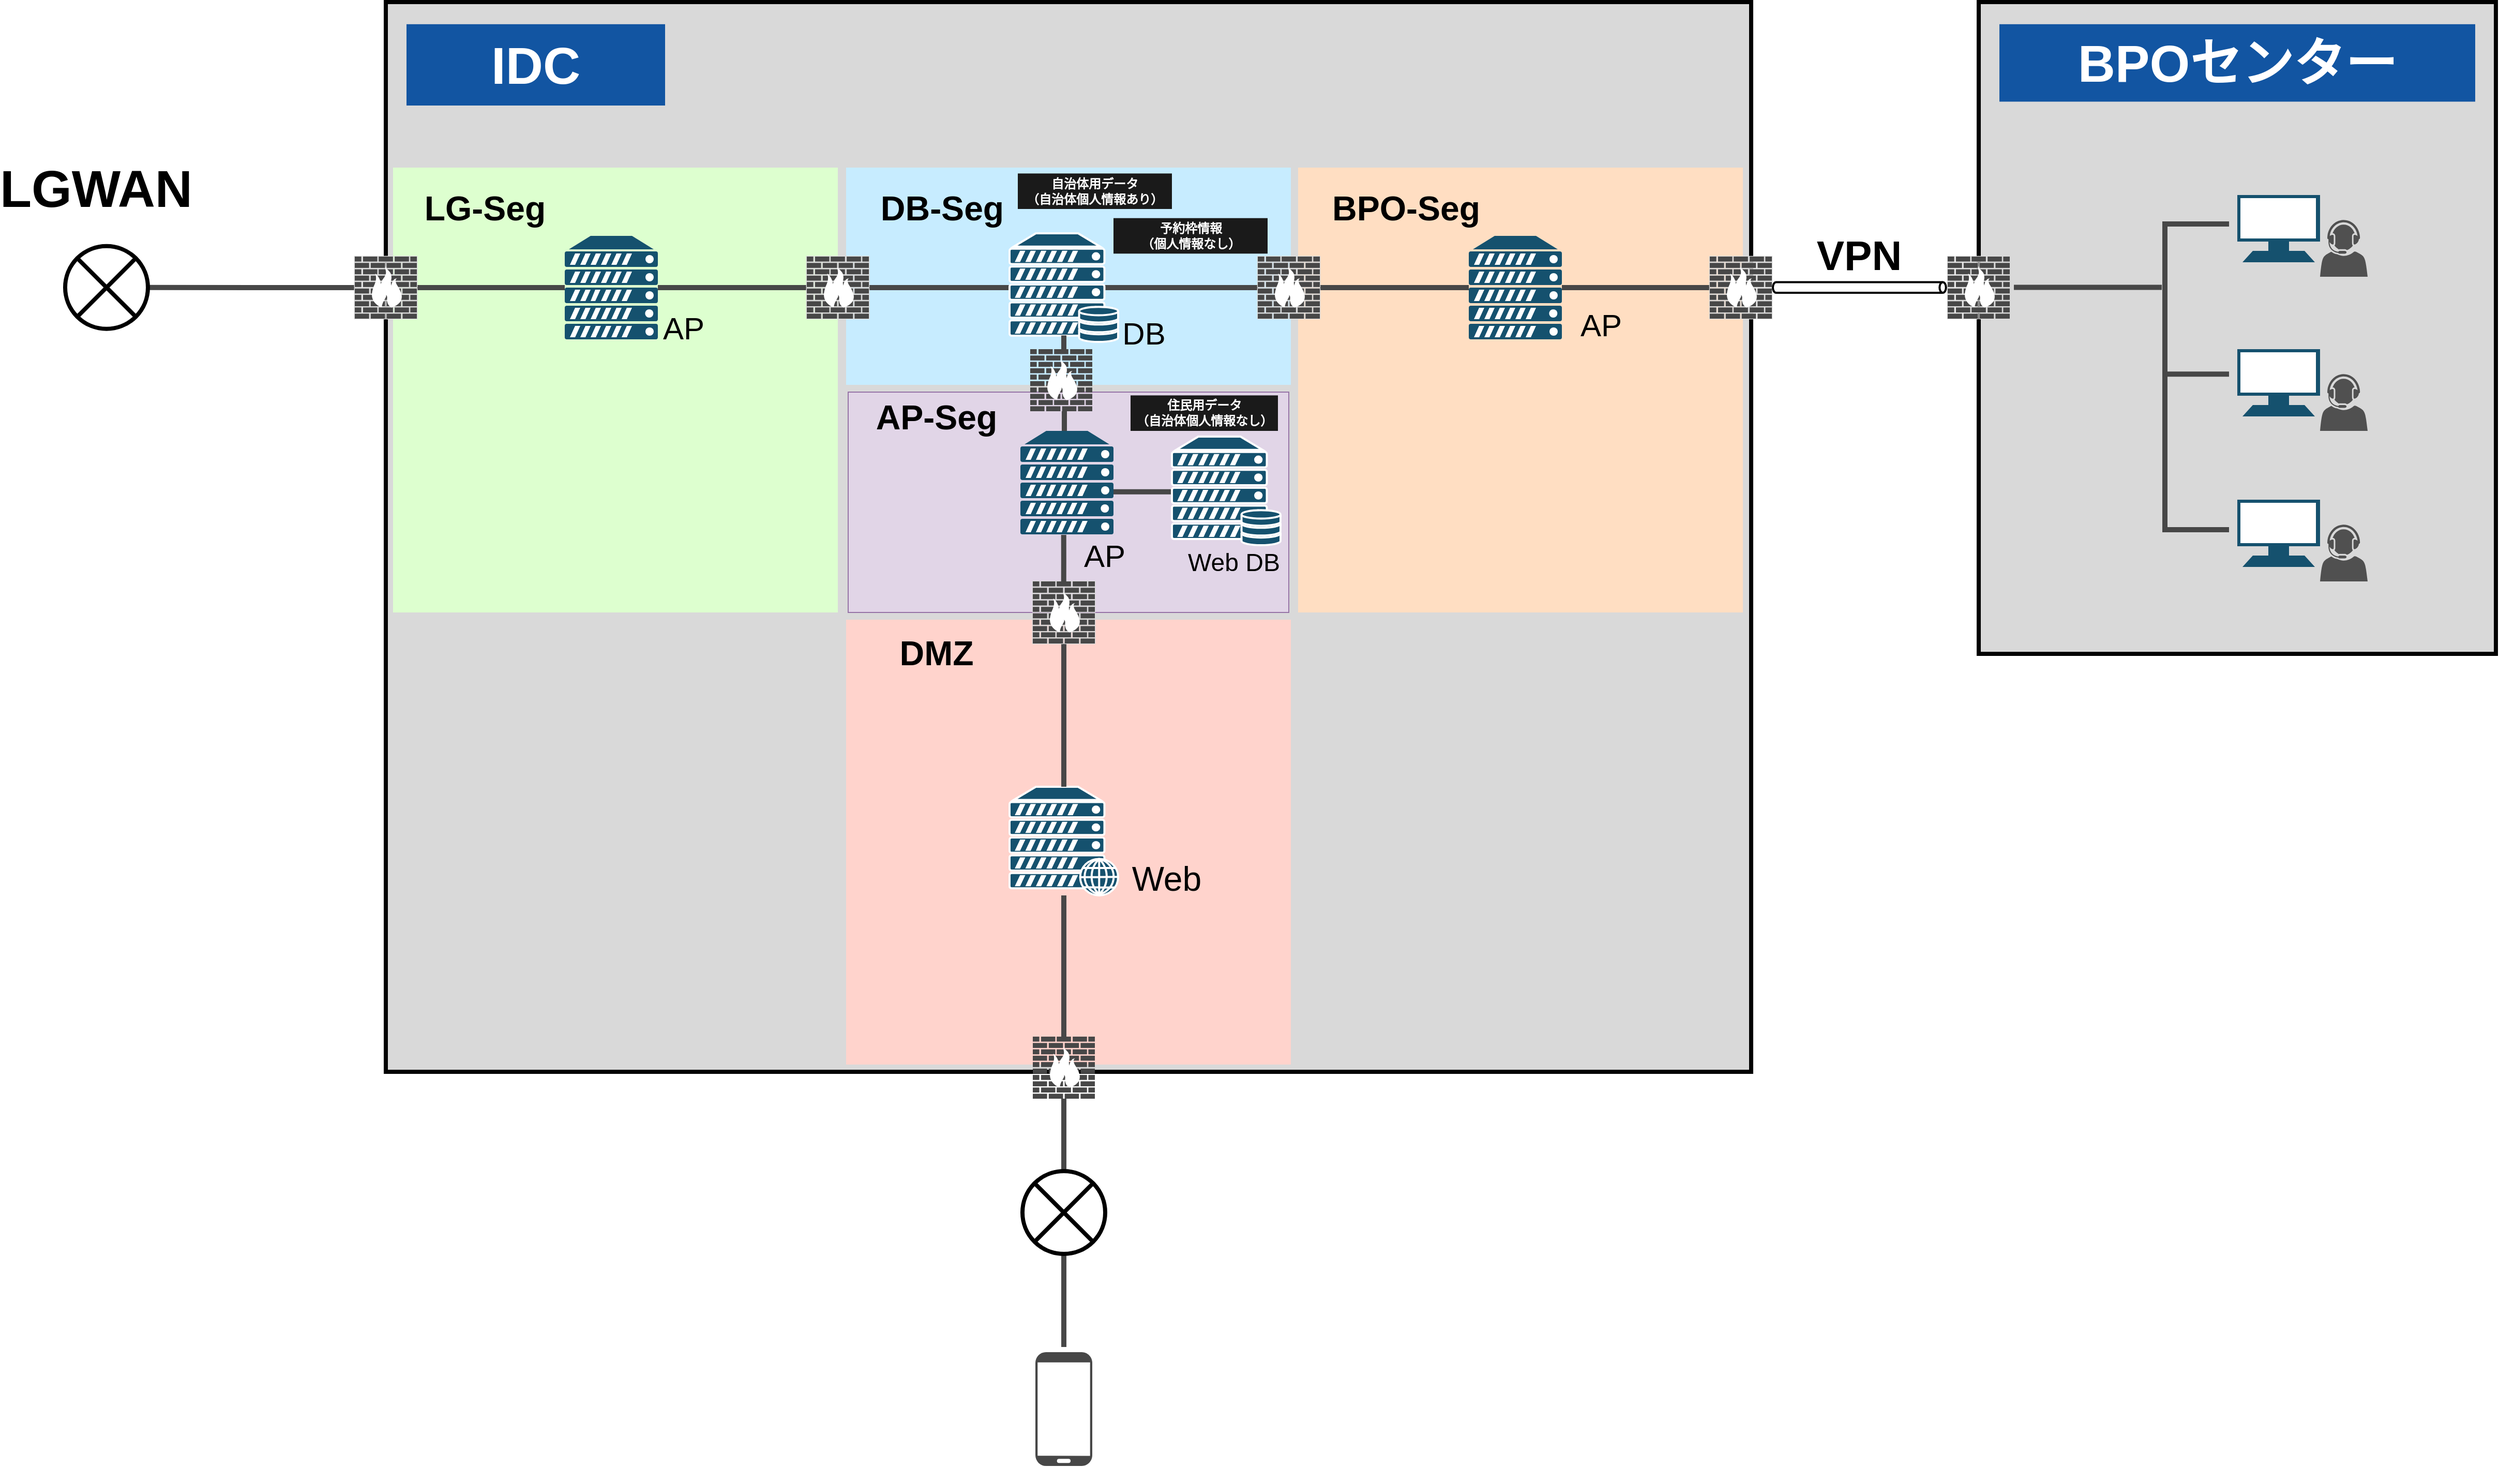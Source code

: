 <mxfile version="13.9.3" type="github">
  <diagram name="Page-1" id="e3a06f82-3646-2815-327d-82caf3d4e204">
    <mxGraphModel dx="1422" dy="762" grid="1" gridSize="10" guides="1" tooltips="1" connect="1" arrows="1" fold="1" page="1" pageScale="1.5" pageWidth="1169" pageHeight="826" background="none" math="0" shadow="0">
      <root>
        <mxCell id="0" style=";html=1;" />
        <mxCell id="1" style=";html=1;" parent="0" />
        <mxCell id="24" value="x" style="rounded=0;whiteSpace=wrap;html=1;strokeWidth=4;fillColor=#D9D9D9;" parent="1" vertex="1">
          <mxGeometry x="510" y="200" width="1320" height="1034" as="geometry" />
        </mxCell>
        <mxCell id="JPsWjmh7EByZZlSFSYVP-123" value="" style="rounded=0;whiteSpace=wrap;html=1;fillColor=#e1d5e7;strokeColor=#9673a6;" parent="1" vertex="1">
          <mxGeometry x="957" y="577" width="426" height="213" as="geometry" />
        </mxCell>
        <mxCell id="77" value="" style="rounded=0;whiteSpace=wrap;html=1;strokeWidth=4;strokeColor=none;fillColor=#FFDEC2;" parent="1" vertex="1">
          <mxGeometry x="1392" y="360" width="430" height="430" as="geometry" />
        </mxCell>
        <mxCell id="78" value="" style="rounded=0;whiteSpace=wrap;html=1;strokeWidth=4;strokeColor=none;fillColor=#DDFFCF;imageAspect=1;" parent="1" vertex="1">
          <mxGeometry x="517" y="360" width="430" height="430" as="geometry" />
        </mxCell>
        <mxCell id="76" value="" style="rounded=0;whiteSpace=wrap;html=1;strokeWidth=4;strokeColor=none;fillColor=#C7ECFF;" parent="1" vertex="1">
          <mxGeometry x="955" y="360" width="430" height="210" as="geometry" />
        </mxCell>
        <mxCell id="75" value="" style="rounded=0;whiteSpace=wrap;html=1;strokeWidth=4;strokeColor=none;fillColor=#FFD3CC;" parent="1" vertex="1">
          <mxGeometry x="955" y="797" width="430" height="430" as="geometry" />
        </mxCell>
        <mxCell id="30" value="" style="rounded=0;whiteSpace=wrap;html=1;strokeWidth=4;fillColor=#D9D9D9;" parent="1" vertex="1">
          <mxGeometry x="2050" y="200" width="500" height="630" as="geometry" />
        </mxCell>
        <mxCell id="47" style="edgeStyle=orthogonalEdgeStyle;rounded=0;orthogonalLoop=1;jettySize=auto;html=1;endArrow=none;endFill=0;strokeColor=#474747;strokeWidth=5;" parent="1" source="2" target="4" edge="1">
          <mxGeometry relative="1" as="geometry" />
        </mxCell>
        <mxCell id="2" value="" style="fontColor=#0066CC;verticalAlign=top;verticalLabelPosition=bottom;labelPosition=center;align=center;html=1;outlineConnect=0;gradientColor=none;gradientDirection=north;strokeWidth=2;shape=mxgraph.networks.server;strokeColor=none;fillColor=#15516E;flipH=0;" parent="1" vertex="1">
          <mxGeometry x="683" y="426" width="90" height="100" as="geometry" />
        </mxCell>
        <mxCell id="46" style="edgeStyle=orthogonalEdgeStyle;rounded=0;orthogonalLoop=1;jettySize=auto;html=1;endArrow=none;endFill=0;strokeColor=#474747;strokeWidth=5;" parent="1" source="3" target="2" edge="1">
          <mxGeometry relative="1" as="geometry" />
        </mxCell>
        <mxCell id="65" style="edgeStyle=orthogonalEdgeStyle;rounded=0;orthogonalLoop=1;jettySize=auto;html=1;endArrow=none;endFill=0;strokeColor=#474747;strokeWidth=5;entryX=1;entryY=0.5;entryDx=0;entryDy=0;" parent="1" source="3" target="72" edge="1">
          <mxGeometry relative="1" as="geometry">
            <mxPoint x="380" y="476" as="targetPoint" />
          </mxGeometry>
        </mxCell>
        <mxCell id="3" value="" style="fontColor=#0066CC;verticalAlign=top;verticalLabelPosition=bottom;labelPosition=center;align=center;html=1;outlineConnect=0;gradientColor=none;gradientDirection=north;strokeWidth=2;shape=mxgraph.networks.firewall;aspect=fixed;flipH=0;fillColor=#474747;strokeColor=#D9D9D9;" parent="1" vertex="1">
          <mxGeometry x="480" y="446.0" width="60" height="60" as="geometry" />
        </mxCell>
        <mxCell id="48" style="edgeStyle=orthogonalEdgeStyle;rounded=0;orthogonalLoop=1;jettySize=auto;html=1;endArrow=none;endFill=0;strokeColor=#474747;strokeWidth=5;" parent="1" source="4" target="5" edge="1">
          <mxGeometry relative="1" as="geometry" />
        </mxCell>
        <mxCell id="4" value="" style="fontColor=#0066CC;verticalAlign=top;verticalLabelPosition=bottom;labelPosition=center;align=center;html=1;outlineConnect=0;gradientColor=none;gradientDirection=north;strokeWidth=2;shape=mxgraph.networks.firewall;aspect=fixed;flipH=0;fillColor=#474747;strokeColor=#D9D9D9;" parent="1" vertex="1">
          <mxGeometry x="917" y="446.0" width="60" height="60" as="geometry" />
        </mxCell>
        <mxCell id="41" style="edgeStyle=orthogonalEdgeStyle;rounded=0;orthogonalLoop=1;jettySize=auto;html=1;endArrow=none;endFill=0;strokeColor=#474747;strokeWidth=5;" parent="1" source="JPsWjmh7EByZZlSFSYVP-117" edge="1">
          <mxGeometry relative="1" as="geometry">
            <mxPoint x="1166" y="600" as="targetPoint" />
            <Array as="points">
              <mxPoint x="1166" y="621" />
            </Array>
          </mxGeometry>
        </mxCell>
        <mxCell id="49" style="edgeStyle=orthogonalEdgeStyle;rounded=0;orthogonalLoop=1;jettySize=auto;html=1;entryX=0;entryY=0.5;entryDx=0;entryDy=0;entryPerimeter=0;endArrow=none;endFill=0;strokeColor=#474747;strokeWidth=5;exitX=0.88;exitY=0.5;exitDx=0;exitDy=0;exitPerimeter=0;" parent="1" source="5" target="10" edge="1">
          <mxGeometry relative="1" as="geometry" />
        </mxCell>
        <mxCell id="5" value="" style="fontColor=#0066CC;verticalAlign=top;verticalLabelPosition=bottom;labelPosition=center;align=center;html=1;outlineConnect=0;gradientColor=none;gradientDirection=north;strokeWidth=2;shape=mxgraph.networks.server_storage;fillColor=#15516E;strokeColor=#FFFFFF;" parent="1" vertex="1">
          <mxGeometry x="1113" y="423.5" width="105" height="105" as="geometry" />
        </mxCell>
        <mxCell id="6" value="" style="fontColor=#0066CC;verticalAlign=top;verticalLabelPosition=bottom;labelPosition=center;align=center;html=1;outlineConnect=0;gradientColor=none;gradientDirection=north;strokeWidth=2;shape=mxgraph.networks.server_storage;fillColor=#15516E;strokeColor=#FFFFFF;" parent="1" vertex="1">
          <mxGeometry x="1270" y="620" width="105" height="105" as="geometry" />
        </mxCell>
        <mxCell id="44" style="edgeStyle=orthogonalEdgeStyle;rounded=0;orthogonalLoop=1;jettySize=auto;html=1;entryX=0.5;entryY=0;entryDx=0;entryDy=0;entryPerimeter=0;endArrow=none;endFill=0;strokeColor=#474747;strokeWidth=5;" parent="1" source="7" target="11" edge="1">
          <mxGeometry relative="1" as="geometry" />
        </mxCell>
        <mxCell id="7" value="" style="fontColor=#0066CC;verticalAlign=top;verticalLabelPosition=bottom;labelPosition=center;align=center;html=1;outlineConnect=0;gradientColor=none;gradientDirection=north;strokeWidth=2;shape=mxgraph.networks.web_server;fillColor=#15516E;strokeColor=#FFFFFF;" parent="1" vertex="1">
          <mxGeometry x="1113" y="958.5" width="105" height="105" as="geometry" />
        </mxCell>
        <mxCell id="43" style="edgeStyle=orthogonalEdgeStyle;rounded=0;orthogonalLoop=1;jettySize=auto;html=1;endArrow=none;endFill=0;strokeColor=#474747;strokeWidth=5;" parent="1" source="9" target="7" edge="1">
          <mxGeometry relative="1" as="geometry" />
        </mxCell>
        <mxCell id="9" value="" style="fontColor=#0066CC;verticalAlign=top;verticalLabelPosition=bottom;labelPosition=center;align=center;html=1;outlineConnect=0;gradientColor=none;gradientDirection=north;strokeWidth=2;shape=mxgraph.networks.firewall;aspect=fixed;fillColor=#474747;strokeColor=#D9D9D9;" parent="1" vertex="1">
          <mxGeometry x="1135.5" y="760" width="60" height="60" as="geometry" />
        </mxCell>
        <mxCell id="50" style="edgeStyle=orthogonalEdgeStyle;rounded=0;orthogonalLoop=1;jettySize=auto;html=1;entryX=0;entryY=0.5;entryDx=0;entryDy=0;entryPerimeter=0;endArrow=none;endFill=0;strokeColor=#474747;strokeWidth=5;" parent="1" source="10" target="14" edge="1">
          <mxGeometry relative="1" as="geometry" />
        </mxCell>
        <mxCell id="10" value="" style="fontColor=#0066CC;verticalAlign=top;verticalLabelPosition=bottom;labelPosition=center;align=center;html=1;outlineConnect=0;gradientColor=none;gradientDirection=north;strokeWidth=2;shape=mxgraph.networks.firewall;aspect=fixed;fillColor=#474747;strokeColor=#D9D9D9;" parent="1" vertex="1">
          <mxGeometry x="1353" y="446.0" width="60" height="60" as="geometry" />
        </mxCell>
        <mxCell id="90" style="edgeStyle=orthogonalEdgeStyle;rounded=0;orthogonalLoop=1;jettySize=auto;html=1;endArrow=none;endFill=0;strokeColor=#474747;strokeWidth=5;fontSize=33;" parent="1" source="11" target="73" edge="1">
          <mxGeometry relative="1" as="geometry" />
        </mxCell>
        <mxCell id="11" value="" style="fontColor=#0066CC;verticalAlign=top;verticalLabelPosition=bottom;labelPosition=center;align=center;html=1;outlineConnect=0;gradientColor=none;gradientDirection=north;strokeWidth=2;shape=mxgraph.networks.firewall;aspect=fixed;fillColor=#474747;strokeColor=none;" parent="1" vertex="1">
          <mxGeometry x="1135.5" y="1200" width="60" height="60" as="geometry" />
        </mxCell>
        <mxCell id="13" value="" style="fontColor=#0066CC;verticalAlign=top;verticalLabelPosition=bottom;labelPosition=center;align=center;html=1;outlineConnect=0;gradientColor=none;gradientDirection=north;strokeWidth=2;shape=mxgraph.networks.mobile;strokeColor=none;fillColor=#474747;" parent="1" vertex="1">
          <mxGeometry x="1138" y="1505" width="55" height="110" as="geometry" />
        </mxCell>
        <mxCell id="51" style="edgeStyle=orthogonalEdgeStyle;rounded=0;orthogonalLoop=1;jettySize=auto;html=1;entryX=0;entryY=0.5;entryDx=0;entryDy=0;entryPerimeter=0;endArrow=none;endFill=0;strokeColor=#474747;strokeWidth=5;" parent="1" source="14" target="15" edge="1">
          <mxGeometry relative="1" as="geometry" />
        </mxCell>
        <mxCell id="14" value="" style="fontColor=#0066CC;verticalAlign=top;verticalLabelPosition=bottom;labelPosition=center;align=center;html=1;outlineConnect=0;gradientColor=none;gradientDirection=north;strokeWidth=2;shape=mxgraph.networks.server;strokeColor=none;fillColor=#15516E;" parent="1" vertex="1">
          <mxGeometry x="1557" y="426.0" width="90" height="100" as="geometry" />
        </mxCell>
        <mxCell id="15" value="" style="fontColor=#0066CC;verticalAlign=top;verticalLabelPosition=bottom;labelPosition=center;align=center;html=1;outlineConnect=0;gradientColor=none;gradientDirection=north;strokeWidth=2;shape=mxgraph.networks.firewall;aspect=fixed;fillColor=#474747;strokeColor=#D9D9D9;" parent="1" vertex="1">
          <mxGeometry x="1790" y="446.0" width="60" height="60" as="geometry" />
        </mxCell>
        <mxCell id="16" value="" style="fontColor=#0066CC;verticalAlign=top;verticalLabelPosition=bottom;labelPosition=center;align=center;html=1;outlineConnect=0;gradientColor=none;gradientDirection=north;strokeWidth=2;shape=mxgraph.networks.firewall;aspect=fixed;fillColor=#474747;strokeColor=#D9D9D9;" parent="1" vertex="1">
          <mxGeometry x="2020" y="446.0" width="60" height="60" as="geometry" />
        </mxCell>
        <mxCell id="32" value="" style="shape=cylinder2;whiteSpace=wrap;html=1;boundedLbl=1;backgroundOutline=1;size=3.119;strokeColor=#000000;strokeWidth=2;rotation=90;fillColor=none;" parent="1" vertex="1">
          <mxGeometry x="1929.56" y="392.19" width="10.25" height="167.38" as="geometry" />
        </mxCell>
        <mxCell id="52" value="" style="group" parent="1" vertex="1" connectable="0">
          <mxGeometry x="2300.0" y="386.5" width="126" height="79" as="geometry" />
        </mxCell>
        <mxCell id="17" value="" style="pointerEvents=1;shadow=0;dashed=0;html=1;strokeColor=none;fillColor=#505050;labelPosition=center;verticalLabelPosition=bottom;verticalAlign=top;outlineConnect=0;align=center;shape=mxgraph.office.users.call_center_agent;flipV=0;" parent="52" vertex="1">
          <mxGeometry x="80.0" y="24" width="46" height="55" as="geometry" />
        </mxCell>
        <mxCell id="18" value="" style="fontColor=#0066CC;verticalAlign=top;verticalLabelPosition=bottom;labelPosition=center;align=center;html=1;outlineConnect=0;gradientColor=none;gradientDirection=north;strokeWidth=2;shape=mxgraph.networks.terminal;strokeColor=none;fillColor=#15516E;" parent="52" vertex="1">
          <mxGeometry width="80" height="65" as="geometry" />
        </mxCell>
        <mxCell id="59" value="" style="group" parent="1" vertex="1" connectable="0">
          <mxGeometry x="2300" y="535.5" width="126" height="79" as="geometry" />
        </mxCell>
        <mxCell id="60" value="" style="pointerEvents=1;shadow=0;dashed=0;html=1;strokeColor=none;fillColor=#505050;labelPosition=center;verticalLabelPosition=bottom;verticalAlign=top;outlineConnect=0;align=center;shape=mxgraph.office.users.call_center_agent;flipV=0;" parent="59" vertex="1">
          <mxGeometry x="80.0" y="24" width="46" height="55" as="geometry" />
        </mxCell>
        <mxCell id="61" value="" style="fontColor=#0066CC;verticalAlign=top;verticalLabelPosition=bottom;labelPosition=center;align=center;html=1;outlineConnect=0;gradientColor=none;gradientDirection=north;strokeWidth=2;shape=mxgraph.networks.terminal;strokeColor=none;fillColor=#15516E;" parent="59" vertex="1">
          <mxGeometry width="80" height="65" as="geometry" />
        </mxCell>
        <mxCell id="62" value="" style="group" parent="1" vertex="1" connectable="0">
          <mxGeometry x="2300" y="681" width="126" height="79" as="geometry" />
        </mxCell>
        <mxCell id="63" value="" style="pointerEvents=1;shadow=0;dashed=0;html=1;strokeColor=none;fillColor=#505050;labelPosition=center;verticalLabelPosition=bottom;verticalAlign=top;outlineConnect=0;align=center;shape=mxgraph.office.users.call_center_agent;flipV=0;" parent="62" vertex="1">
          <mxGeometry x="80.0" y="24" width="46" height="55" as="geometry" />
        </mxCell>
        <mxCell id="64" value="" style="fontColor=#0066CC;verticalAlign=top;verticalLabelPosition=bottom;labelPosition=center;align=center;html=1;outlineConnect=0;gradientColor=none;gradientDirection=north;strokeWidth=2;shape=mxgraph.networks.terminal;strokeColor=none;fillColor=#15516E;" parent="62" vertex="1">
          <mxGeometry width="80" height="65" as="geometry" />
        </mxCell>
        <mxCell id="66" value="&lt;font style=&quot;font-size: 50px&quot;&gt;LGWAN&lt;/font&gt;" style="text;html=1;strokeColor=none;fillColor=none;align=center;verticalAlign=middle;whiteSpace=wrap;rounded=0;fontStyle=1" parent="1" vertex="1">
          <mxGeometry x="140" y="360" width="180" height="40" as="geometry" />
        </mxCell>
        <mxCell id="69" value="&lt;font style=&quot;font-size: 50px&quot; color=&quot;#ffffff&quot;&gt;&lt;b&gt;IDC&lt;/b&gt;&lt;/font&gt;" style="text;html=1;strokeColor=none;align=center;verticalAlign=middle;whiteSpace=wrap;rounded=0;fillColor=#1255A2;" parent="1" vertex="1">
          <mxGeometry x="530" y="221.4" width="250" height="78.6" as="geometry" />
        </mxCell>
        <mxCell id="71" value="&lt;span style=&quot;font-size: 50px&quot;&gt;&lt;b&gt;&lt;font color=&quot;#ffffff&quot;&gt;BPOセンター&lt;/font&gt;&lt;/b&gt;&lt;br&gt;&lt;/span&gt;" style="text;html=1;strokeColor=none;align=center;verticalAlign=middle;whiteSpace=wrap;rounded=0;fillColor=#1255A2;" parent="1" vertex="1">
          <mxGeometry x="2070" y="221.4" width="460" height="74.85" as="geometry" />
        </mxCell>
        <mxCell id="72" value="" style="shape=sumEllipse;perimeter=ellipsePerimeter;whiteSpace=wrap;html=1;backgroundOutline=1;strokeColor=#000000;strokeWidth=4;align=left;fillColor=none;" parent="1" vertex="1">
          <mxGeometry x="200" y="435.88" width="80" height="80" as="geometry" />
        </mxCell>
        <mxCell id="91" style="edgeStyle=orthogonalEdgeStyle;rounded=0;orthogonalLoop=1;jettySize=auto;html=1;endArrow=none;endFill=0;strokeColor=#474747;strokeWidth=5;fontSize=33;" parent="1" source="73" edge="1">
          <mxGeometry relative="1" as="geometry">
            <mxPoint x="1165.5" y="1500" as="targetPoint" />
          </mxGeometry>
        </mxCell>
        <mxCell id="73" value="" style="shape=sumEllipse;perimeter=ellipsePerimeter;whiteSpace=wrap;html=1;backgroundOutline=1;strokeColor=#000000;strokeWidth=4;align=left;fillColor=none;" parent="1" vertex="1">
          <mxGeometry x="1125.5" y="1330" width="80" height="80" as="geometry" />
        </mxCell>
        <mxCell id="79" value="&lt;font style=&quot;font-size: 40px&quot;&gt;&lt;b&gt;VPN&lt;/b&gt;&lt;/font&gt;" style="text;html=1;strokeColor=none;fillColor=none;align=center;verticalAlign=middle;whiteSpace=wrap;rounded=0;" parent="1" vertex="1">
          <mxGeometry x="1892.02" y="423.5" width="85.32" height="40" as="geometry" />
        </mxCell>
        <mxCell id="84" value="&lt;font style=&quot;font-size: 33px;&quot;&gt;LG-Seg&lt;/font&gt;" style="text;html=1;strokeColor=none;fillColor=none;align=center;verticalAlign=middle;whiteSpace=wrap;rounded=0;fontSize=33;fontStyle=1" parent="1" vertex="1">
          <mxGeometry x="536" y="380.0" width="140" height="37.81" as="geometry" />
        </mxCell>
        <mxCell id="85" value="&lt;font style=&quot;font-size: 33px;&quot;&gt;DB-Seg&lt;/font&gt;" style="text;html=1;strokeColor=none;fillColor=none;align=center;verticalAlign=middle;whiteSpace=wrap;rounded=0;fontSize=33;fontStyle=1" parent="1" vertex="1">
          <mxGeometry x="976" y="380" width="144" height="37.81" as="geometry" />
        </mxCell>
        <mxCell id="86" value="&lt;font style=&quot;font-size: 33px;&quot;&gt;BPO-Seg&lt;/font&gt;" style="text;html=1;strokeColor=none;fillColor=none;align=center;verticalAlign=middle;whiteSpace=wrap;rounded=0;fontSize=33;fontStyle=1" parent="1" vertex="1">
          <mxGeometry x="1413" y="380" width="167" height="37.81" as="geometry" />
        </mxCell>
        <mxCell id="87" value="&lt;font style=&quot;font-size: 33px&quot;&gt;DMZ&lt;/font&gt;" style="text;html=1;strokeColor=none;fillColor=none;align=center;verticalAlign=middle;whiteSpace=wrap;rounded=0;fontSize=33;fontStyle=1" parent="1" vertex="1">
          <mxGeometry x="965" y="810" width="155" height="37.81" as="geometry" />
        </mxCell>
        <mxCell id="88" value="&lt;font style=&quot;font-size: 24px ; line-height: 100%&quot;&gt;Web DB&lt;br style=&quot;font-size: 30px&quot;&gt;&lt;/font&gt;" style="text;html=1;strokeColor=none;fillColor=none;align=center;verticalAlign=middle;whiteSpace=wrap;rounded=0;fontSize=30;spacing=0;" parent="1" vertex="1">
          <mxGeometry x="1285" y="726.38" width="90" height="24.5" as="geometry" />
        </mxCell>
        <mxCell id="89" value="&lt;font style=&quot;font-size: 30px;&quot;&gt;DB&lt;br style=&quot;font-size: 30px;&quot;&gt;&lt;/font&gt;" style="text;html=1;strokeColor=none;fillColor=none;align=center;verticalAlign=middle;whiteSpace=wrap;rounded=0;fontSize=30;" parent="1" vertex="1">
          <mxGeometry x="1218" y="506" width="50" height="27.25" as="geometry" />
        </mxCell>
        <mxCell id="97" value="&lt;font style=&quot;font-size: 30px;&quot;&gt;AP&lt;br style=&quot;font-size: 30px;&quot;&gt;&lt;/font&gt;" style="text;html=1;strokeColor=none;fillColor=none;align=center;verticalAlign=middle;whiteSpace=wrap;rounded=0;fontSize=30;" parent="1" vertex="1">
          <mxGeometry x="1660" y="498.75" width="50" height="27.25" as="geometry" />
        </mxCell>
        <mxCell id="101" value="&lt;font style=&quot;font-size: 33px&quot;&gt;Web&lt;br&gt;&lt;/font&gt;" style="text;html=1;strokeColor=none;fillColor=none;align=center;verticalAlign=middle;whiteSpace=wrap;rounded=0;fontSize=33;" parent="1" vertex="1">
          <mxGeometry x="1230" y="1030.25" width="70" height="33.25" as="geometry" />
        </mxCell>
        <mxCell id="102" value="&lt;font style=&quot;font-size: 30px;&quot;&gt;AP&lt;br style=&quot;font-size: 30px;&quot;&gt;&lt;/font&gt;" style="text;html=1;strokeColor=none;fillColor=none;align=center;verticalAlign=middle;whiteSpace=wrap;rounded=0;fontSize=30;" parent="1" vertex="1">
          <mxGeometry x="773" y="501.38" width="50" height="27.25" as="geometry" />
        </mxCell>
        <mxCell id="103" style="edgeStyle=orthogonalEdgeStyle;rounded=0;orthogonalLoop=1;jettySize=auto;html=1;entryX=0;entryY=0.5;entryDx=0;entryDy=0;entryPerimeter=0;endArrow=none;endFill=0;strokeColor=#474747;strokeWidth=5;" parent="1" edge="1">
          <mxGeometry relative="1" as="geometry">
            <mxPoint x="2084" y="475.71" as="sourcePoint" />
            <mxPoint x="2227" y="475.71" as="targetPoint" />
            <Array as="points">
              <mxPoint x="2204" y="476.12" />
              <mxPoint x="2204" y="476.12" />
            </Array>
          </mxGeometry>
        </mxCell>
        <mxCell id="104" style="edgeStyle=orthogonalEdgeStyle;rounded=0;orthogonalLoop=1;jettySize=auto;html=1;endArrow=none;endFill=0;strokeColor=#474747;strokeWidth=5;" parent="1" edge="1">
          <mxGeometry relative="1" as="geometry">
            <mxPoint x="2292.03" y="414.49" as="sourcePoint" />
            <mxPoint x="2292" y="710" as="targetPoint" />
            <Array as="points">
              <mxPoint x="2230" y="415" />
              <mxPoint x="2230" y="710" />
              <mxPoint x="2292" y="710" />
            </Array>
          </mxGeometry>
        </mxCell>
        <mxCell id="107" style="edgeStyle=orthogonalEdgeStyle;rounded=0;orthogonalLoop=1;jettySize=auto;html=1;endArrow=none;endFill=0;strokeColor=#474747;strokeWidth=5;" parent="1" edge="1">
          <mxGeometry relative="1" as="geometry">
            <mxPoint x="2232" y="559.57" as="sourcePoint" />
            <mxPoint x="2292" y="559.57" as="targetPoint" />
          </mxGeometry>
        </mxCell>
        <mxCell id="109" value="" style="fontColor=#0066CC;verticalAlign=top;verticalLabelPosition=bottom;labelPosition=center;align=center;html=1;outlineConnect=0;gradientColor=none;gradientDirection=north;strokeWidth=1;shape=mxgraph.networks.firewall;aspect=fixed;flipH=0;fillColor=#474747;strokeColor=#D9D9D9;" parent="1" vertex="1">
          <mxGeometry x="480" y="446.0" width="60" height="60" as="geometry" />
        </mxCell>
        <mxCell id="110" value="" style="fontColor=#0066CC;verticalAlign=top;verticalLabelPosition=bottom;labelPosition=center;align=center;html=1;outlineConnect=0;gradientColor=none;gradientDirection=north;strokeWidth=1;shape=mxgraph.networks.firewall;aspect=fixed;flipH=0;fillColor=#474747;strokeColor=#D9D9D9;" parent="1" vertex="1">
          <mxGeometry x="917" y="446.0" width="60" height="60" as="geometry" />
        </mxCell>
        <mxCell id="111" value="" style="fontColor=#0066CC;verticalAlign=top;verticalLabelPosition=bottom;labelPosition=center;align=center;html=1;outlineConnect=0;gradientColor=none;gradientDirection=north;strokeWidth=1;shape=mxgraph.networks.firewall;aspect=fixed;fillColor=#474747;strokeColor=none;" parent="1" vertex="1">
          <mxGeometry x="1353" y="446.0" width="60" height="60" as="geometry" />
        </mxCell>
        <mxCell id="112" value="" style="fontColor=#0066CC;verticalAlign=top;verticalLabelPosition=bottom;labelPosition=center;align=center;html=1;outlineConnect=0;gradientColor=none;gradientDirection=north;strokeWidth=1;shape=mxgraph.networks.firewall;aspect=fixed;fillColor=#474747;strokeColor=none;" parent="1" vertex="1">
          <mxGeometry x="1790" y="446.0" width="60" height="60" as="geometry" />
        </mxCell>
        <mxCell id="113" value="" style="fontColor=#0066CC;verticalAlign=top;verticalLabelPosition=bottom;labelPosition=center;align=center;html=1;outlineConnect=0;gradientColor=none;gradientDirection=north;strokeWidth=1;shape=mxgraph.networks.firewall;aspect=fixed;fillColor=#474747;strokeColor=none;" parent="1" vertex="1">
          <mxGeometry x="2020" y="446.0" width="60" height="60" as="geometry" />
        </mxCell>
        <mxCell id="114" value="" style="fontColor=#0066CC;verticalAlign=top;verticalLabelPosition=bottom;labelPosition=center;align=center;html=1;outlineConnect=0;gradientColor=none;gradientDirection=north;strokeWidth=1;shape=mxgraph.networks.firewall;aspect=fixed;fillColor=#474747;strokeColor=none;" parent="1" vertex="1">
          <mxGeometry x="1135.5" y="760" width="60" height="60" as="geometry" />
        </mxCell>
        <mxCell id="115" value="" style="fontColor=#0066CC;verticalAlign=top;verticalLabelPosition=bottom;labelPosition=center;align=center;html=1;outlineConnect=0;gradientColor=none;gradientDirection=north;strokeWidth=1;shape=mxgraph.networks.firewall;aspect=fixed;flipH=0;fillColor=#474747;strokeColor=none;" parent="1" vertex="1">
          <mxGeometry x="480" y="446.0" width="60" height="60" as="geometry" />
        </mxCell>
        <mxCell id="116" value="" style="fontColor=#0066CC;verticalAlign=top;verticalLabelPosition=bottom;labelPosition=center;align=center;html=1;outlineConnect=0;gradientColor=none;gradientDirection=north;strokeWidth=1;shape=mxgraph.networks.firewall;aspect=fixed;flipH=0;fillColor=#474747;strokeColor=none;" parent="1" vertex="1">
          <mxGeometry x="917" y="446.0" width="60" height="60" as="geometry" />
        </mxCell>
        <mxCell id="qfqCueSUGGqwcn_96cDv-116" value="" style="fontColor=#0066CC;verticalAlign=top;verticalLabelPosition=bottom;labelPosition=center;align=center;html=1;outlineConnect=0;gradientColor=none;gradientDirection=north;strokeWidth=2;shape=mxgraph.networks.server;strokeColor=none;fillColor=#15516E;flipH=0;" parent="1" vertex="1">
          <mxGeometry x="1123.5" y="614.5" width="90" height="100" as="geometry" />
        </mxCell>
        <mxCell id="qfqCueSUGGqwcn_96cDv-117" value="&lt;font style=&quot;font-size: 30px;&quot;&gt;AP&lt;br style=&quot;font-size: 30px;&quot;&gt;&lt;/font&gt;" style="text;html=1;strokeColor=none;fillColor=none;align=center;verticalAlign=middle;whiteSpace=wrap;rounded=0;fontSize=30;" parent="1" vertex="1">
          <mxGeometry x="1180" y="720.88" width="50" height="27.25" as="geometry" />
        </mxCell>
        <mxCell id="qfqCueSUGGqwcn_96cDv-125" value="&lt;b&gt;自治体用データ&lt;br&gt;（自治体個人情報あり）&lt;/b&gt;" style="text;html=1;strokeColor=none;align=center;verticalAlign=middle;whiteSpace=wrap;rounded=0;labelBackgroundColor=none;fillColor=#1A1A1A;fontColor=#FFFFFF;" parent="1" vertex="1">
          <mxGeometry x="1121" y="365.69" width="149" height="34.31" as="geometry" />
        </mxCell>
        <mxCell id="qfqCueSUGGqwcn_96cDv-127" value="&lt;b&gt;住民用データ&lt;br&gt;（自治体個人情報なし）&lt;/b&gt;" style="text;html=1;strokeColor=none;align=center;verticalAlign=middle;whiteSpace=wrap;rounded=0;labelBackgroundColor=none;fillColor=#1A1A1A;fontColor=#FFFFFF;" parent="1" vertex="1">
          <mxGeometry x="1230" y="580.19" width="142.5" height="34.31" as="geometry" />
        </mxCell>
        <mxCell id="JPsWjmh7EByZZlSFSYVP-117" value="" style="fontColor=#0066CC;verticalAlign=top;verticalLabelPosition=bottom;labelPosition=center;align=center;html=1;outlineConnect=0;gradientColor=none;gradientDirection=north;strokeWidth=1;shape=mxgraph.networks.firewall;aspect=fixed;fillColor=#474747;strokeColor=none;" parent="1" vertex="1">
          <mxGeometry x="1133" y="535.5" width="60" height="60" as="geometry" />
        </mxCell>
        <mxCell id="JPsWjmh7EByZZlSFSYVP-118" style="edgeStyle=orthogonalEdgeStyle;rounded=0;orthogonalLoop=1;jettySize=auto;html=1;endArrow=none;endFill=0;strokeColor=#474747;strokeWidth=5;exitX=0.5;exitY=0.94;exitDx=0;exitDy=0;exitPerimeter=0;" parent="1" source="5" target="JPsWjmh7EByZZlSFSYVP-117" edge="1">
          <mxGeometry relative="1" as="geometry">
            <mxPoint x="1166.0" y="580" as="targetPoint" />
            <Array as="points">
              <mxPoint x="1166" y="536" />
              <mxPoint x="1163" y="536" />
            </Array>
            <mxPoint x="1166.0" y="528.5" as="sourcePoint" />
          </mxGeometry>
        </mxCell>
        <mxCell id="yye526mtiZmM3X2ltBAp-118" style="edgeStyle=orthogonalEdgeStyle;rounded=0;orthogonalLoop=1;jettySize=auto;html=1;endArrow=none;endFill=0;strokeColor=#474747;strokeWidth=5;" parent="1" edge="1">
          <mxGeometry relative="1" as="geometry">
            <mxPoint x="1165.36" y="760" as="targetPoint" />
            <Array as="points">
              <mxPoint x="1165" y="740" />
              <mxPoint x="1165" y="740" />
            </Array>
            <mxPoint x="1165.36" y="715" as="sourcePoint" />
          </mxGeometry>
        </mxCell>
        <mxCell id="yye526mtiZmM3X2ltBAp-121" style="edgeStyle=orthogonalEdgeStyle;rounded=0;orthogonalLoop=1;jettySize=auto;html=1;endArrow=none;endFill=0;strokeColor=#474747;strokeWidth=5;" parent="1" edge="1">
          <mxGeometry relative="1" as="geometry">
            <mxPoint x="1213.5" y="673.4" as="sourcePoint" />
            <mxPoint x="1269" y="673.4" as="targetPoint" />
          </mxGeometry>
        </mxCell>
        <mxCell id="tsrj88s_FQTVXA-uto4s-116" value="&lt;b&gt;予約枠情報&lt;br&gt;（個人情報なし）&lt;br&gt;&lt;/b&gt;" style="text;html=1;strokeColor=none;align=center;verticalAlign=middle;whiteSpace=wrap;rounded=0;labelBackgroundColor=none;fillColor=#1A1A1A;fontColor=#FFFFFF;" parent="1" vertex="1">
          <mxGeometry x="1213.5" y="408.84" width="149" height="34.31" as="geometry" />
        </mxCell>
        <mxCell id="zagw-cKM-RzpkpQJ84U6-116" value="&lt;font style=&quot;font-size: 33px&quot;&gt;AP-Seg&lt;/font&gt;" style="text;html=1;strokeColor=none;fillColor=none;align=center;verticalAlign=middle;whiteSpace=wrap;rounded=0;fontSize=33;fontStyle=1" vertex="1" parent="1">
          <mxGeometry x="965" y="582.19" width="155" height="37.81" as="geometry" />
        </mxCell>
      </root>
    </mxGraphModel>
  </diagram>
</mxfile>
